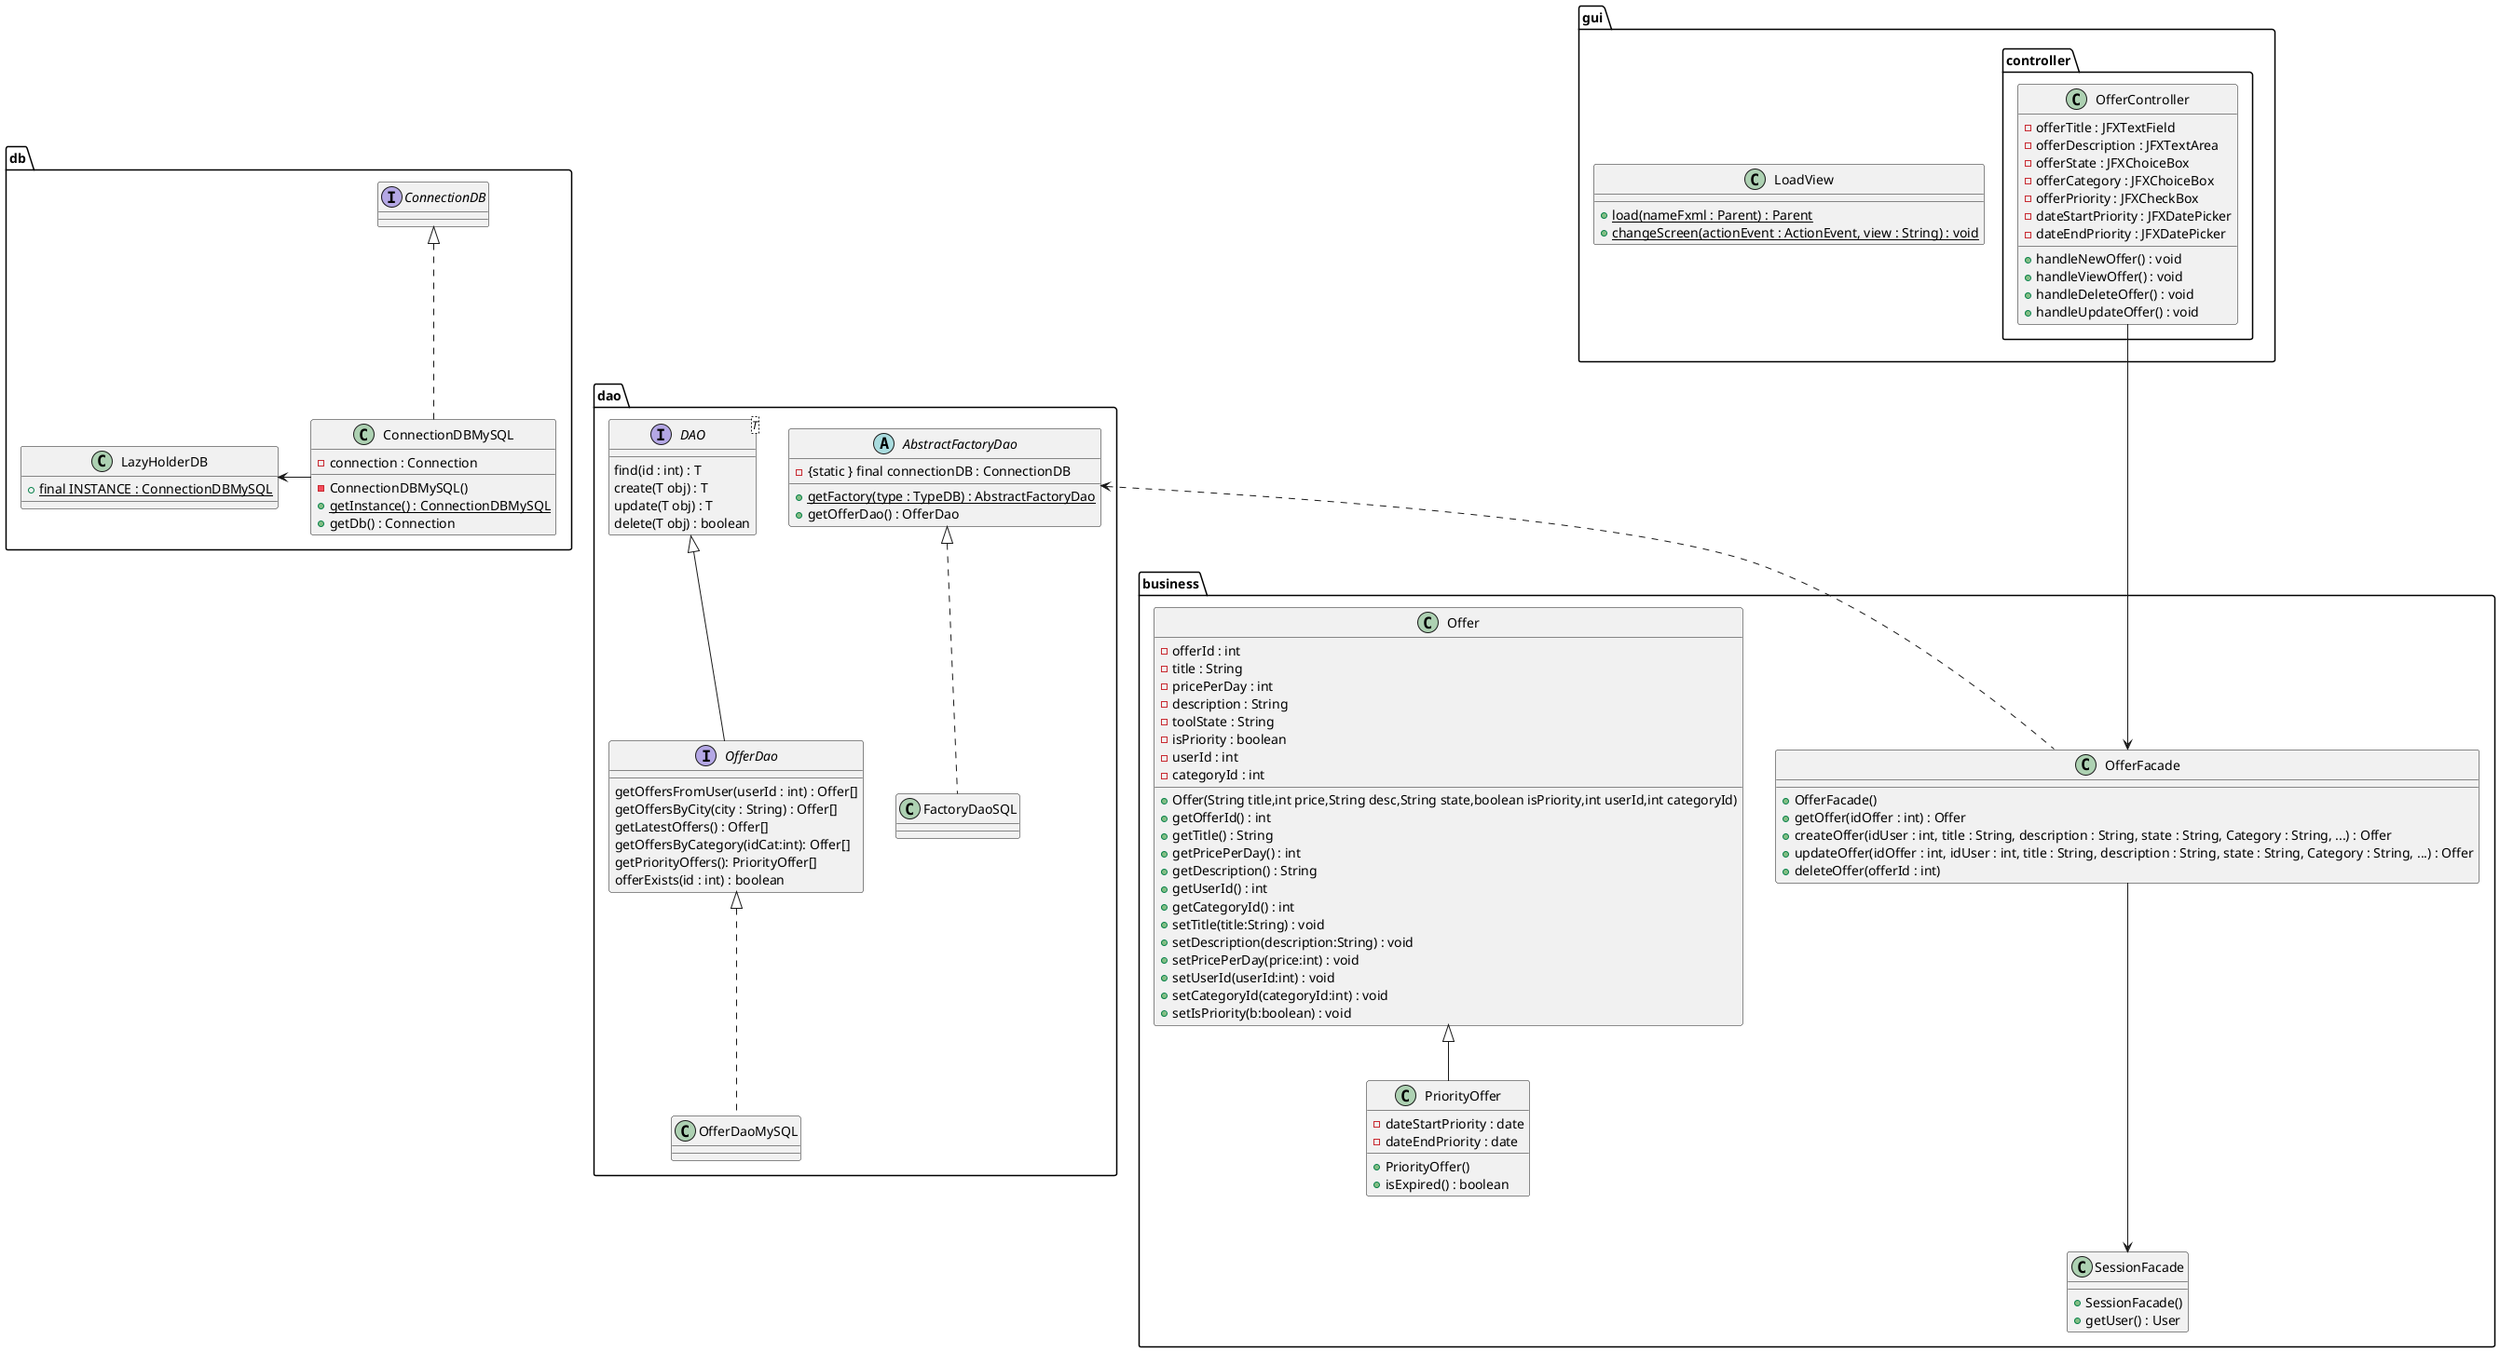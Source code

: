 @startuml

package dao {


    interface OfferDao{
        getOffersFromUser(userId : int) : Offer[]
        getOffersByCity(city : String) : Offer[]
        getLatestOffers() : Offer[]
        getOffersByCategory(idCat:int): Offer[]
        getPriorityOffers(): PriorityOffer[]
        offerExists(id : int) : boolean
    }
    class OfferDaoMySQL
    FactoryDaoSQL .up.|> AbstractFactoryDao
    OfferDaoMySQL .up.|> OfferDao


    interface DAO<T>{
        find(id : int) : T
        create(T obj) : T
        update(T obj) : T
        delete(T obj) : boolean
    }

    abstract AbstractFactoryDao{
        - {static } final connectionDB : ConnectionDB
        + {static} getFactory(type : TypeDB) : AbstractFactoryDao
        + getOfferDao() : OfferDao
    }

    class FactoryDaoSQL{
    }


    DAO <|-- OfferDao
}
package db{
    class ConnectionDBMySQL{
        - connection : Connection
        - ConnectionDBMySQL()
        + {static} getInstance() : ConnectionDBMySQL
        + getDb() : Connection
    }

    class LazyHolderDB{
        + {static} final INSTANCE : ConnectionDBMySQL
    }
    interface ConnectionDB
    ConnectionDBMySQL -Left-> LazyHolderDB
    ConnectionDBMySQL .up.|> ConnectionDB

}
package business{
    class SessionFacade{
        + SessionFacade()
        + getUser() : User
    }

    class Offer{
        -offerId : int
        -title : String
        -pricePerDay : int
        -description : String
        -toolState : String
        -isPriority : boolean
        -userId : int
        -categoryId : int
        + Offer(String title,int price,String desc,String state,boolean isPriority,int userId,int categoryId)
        + getOfferId() : int
        + getTitle() : String
        + getPricePerDay() : int
        + getDescription() : String
        + getUserId() : int
        + getCategoryId() : int
        + setTitle(title:String) : void
        + setDescription(description:String) : void
        + setPricePerDay(price:int) : void
        + setUserId(userId:int) : void
        + setCategoryId(categoryId:int) : void
        + setIsPriority(b:boolean) : void
    }

    class PriorityOffer{
        -dateStartPriority : date
        -dateEndPriority : date
        +PriorityOffer()
        +isExpired() : boolean
    }
    class OfferFacade{
        + OfferFacade()
        + getOffer(idOffer : int) : Offer
        + createOffer(idUser : int, title : String, description : String, state : String, Category : String, ...) : Offer
        + updateOffer(idOffer : int, idUser : int, title : String, description : String, state : String, Category : String, ...) : Offer
        + deleteOffer(offerId : int)
    }

        Offer <|-- PriorityOffer


}

package gui{

    class LoadView{
        + {static} load(nameFxml : Parent) : Parent
        + {static} changeScreen(actionEvent : ActionEvent, view : String) : void
    }

    package controller{
        class OfferController{
            -offerTitle : JFXTextField
            -offerDescription : JFXTextArea
            -offerState : JFXChoiceBox
            -offerCategory : JFXChoiceBox
            -offerPriority : JFXCheckBox
            -dateStartPriority : JFXDatePicker
            -dateEndPriority : JFXDatePicker
            + handleNewOffer() : void
            + handleViewOffer() : void
            + handleDeleteOffer() : void
            + handleUpdateOffer() : void

        }

    }
}
OfferFacade <--Up- OfferController
SessionFacade <--Up- OfferFacade
OfferFacade .Up.> AbstractFactoryDao



@enduml